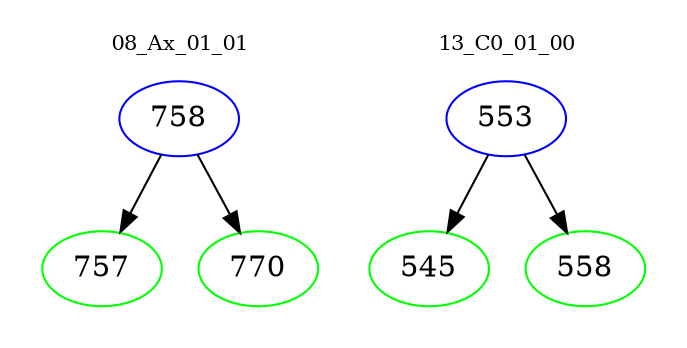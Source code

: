 digraph{
subgraph cluster_0 {
color = white
label = "08_Ax_01_01";
fontsize=10;
T0_758 [label="758", color="blue"]
T0_758 -> T0_757 [color="black"]
T0_757 [label="757", color="green"]
T0_758 -> T0_770 [color="black"]
T0_770 [label="770", color="green"]
}
subgraph cluster_1 {
color = white
label = "13_C0_01_00";
fontsize=10;
T1_553 [label="553", color="blue"]
T1_553 -> T1_545 [color="black"]
T1_545 [label="545", color="green"]
T1_553 -> T1_558 [color="black"]
T1_558 [label="558", color="green"]
}
}
